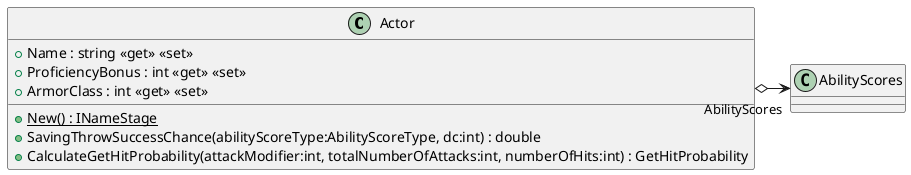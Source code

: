@startuml
class Actor {
    + Name : string <<get>> <<set>>
    + ProficiencyBonus : int <<get>> <<set>>
    + ArmorClass : int <<get>> <<set>>
    + {static} New() : INameStage
    + SavingThrowSuccessChance(abilityScoreType:AbilityScoreType, dc:int) : double
    + CalculateGetHitProbability(attackModifier:int, totalNumberOfAttacks:int, numberOfHits:int) : GetHitProbability
}
Actor o-> "AbilityScores" AbilityScores
@enduml
